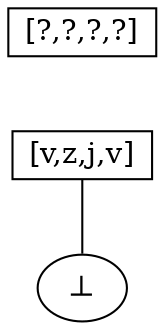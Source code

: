 digraph iter_1 {
    node [shape=rect height=0.1, width=0.2];
    edge [arrowhead = none];

    top  [label = "[?,?,?,?]"];
    bot  [label = "&#8869;",shape=ellipse];

    ex_1 [label= "[v,z,j,v]"];
    
    top -> ex_1[style=invis];
    
    ex_1 -> bot;
}
